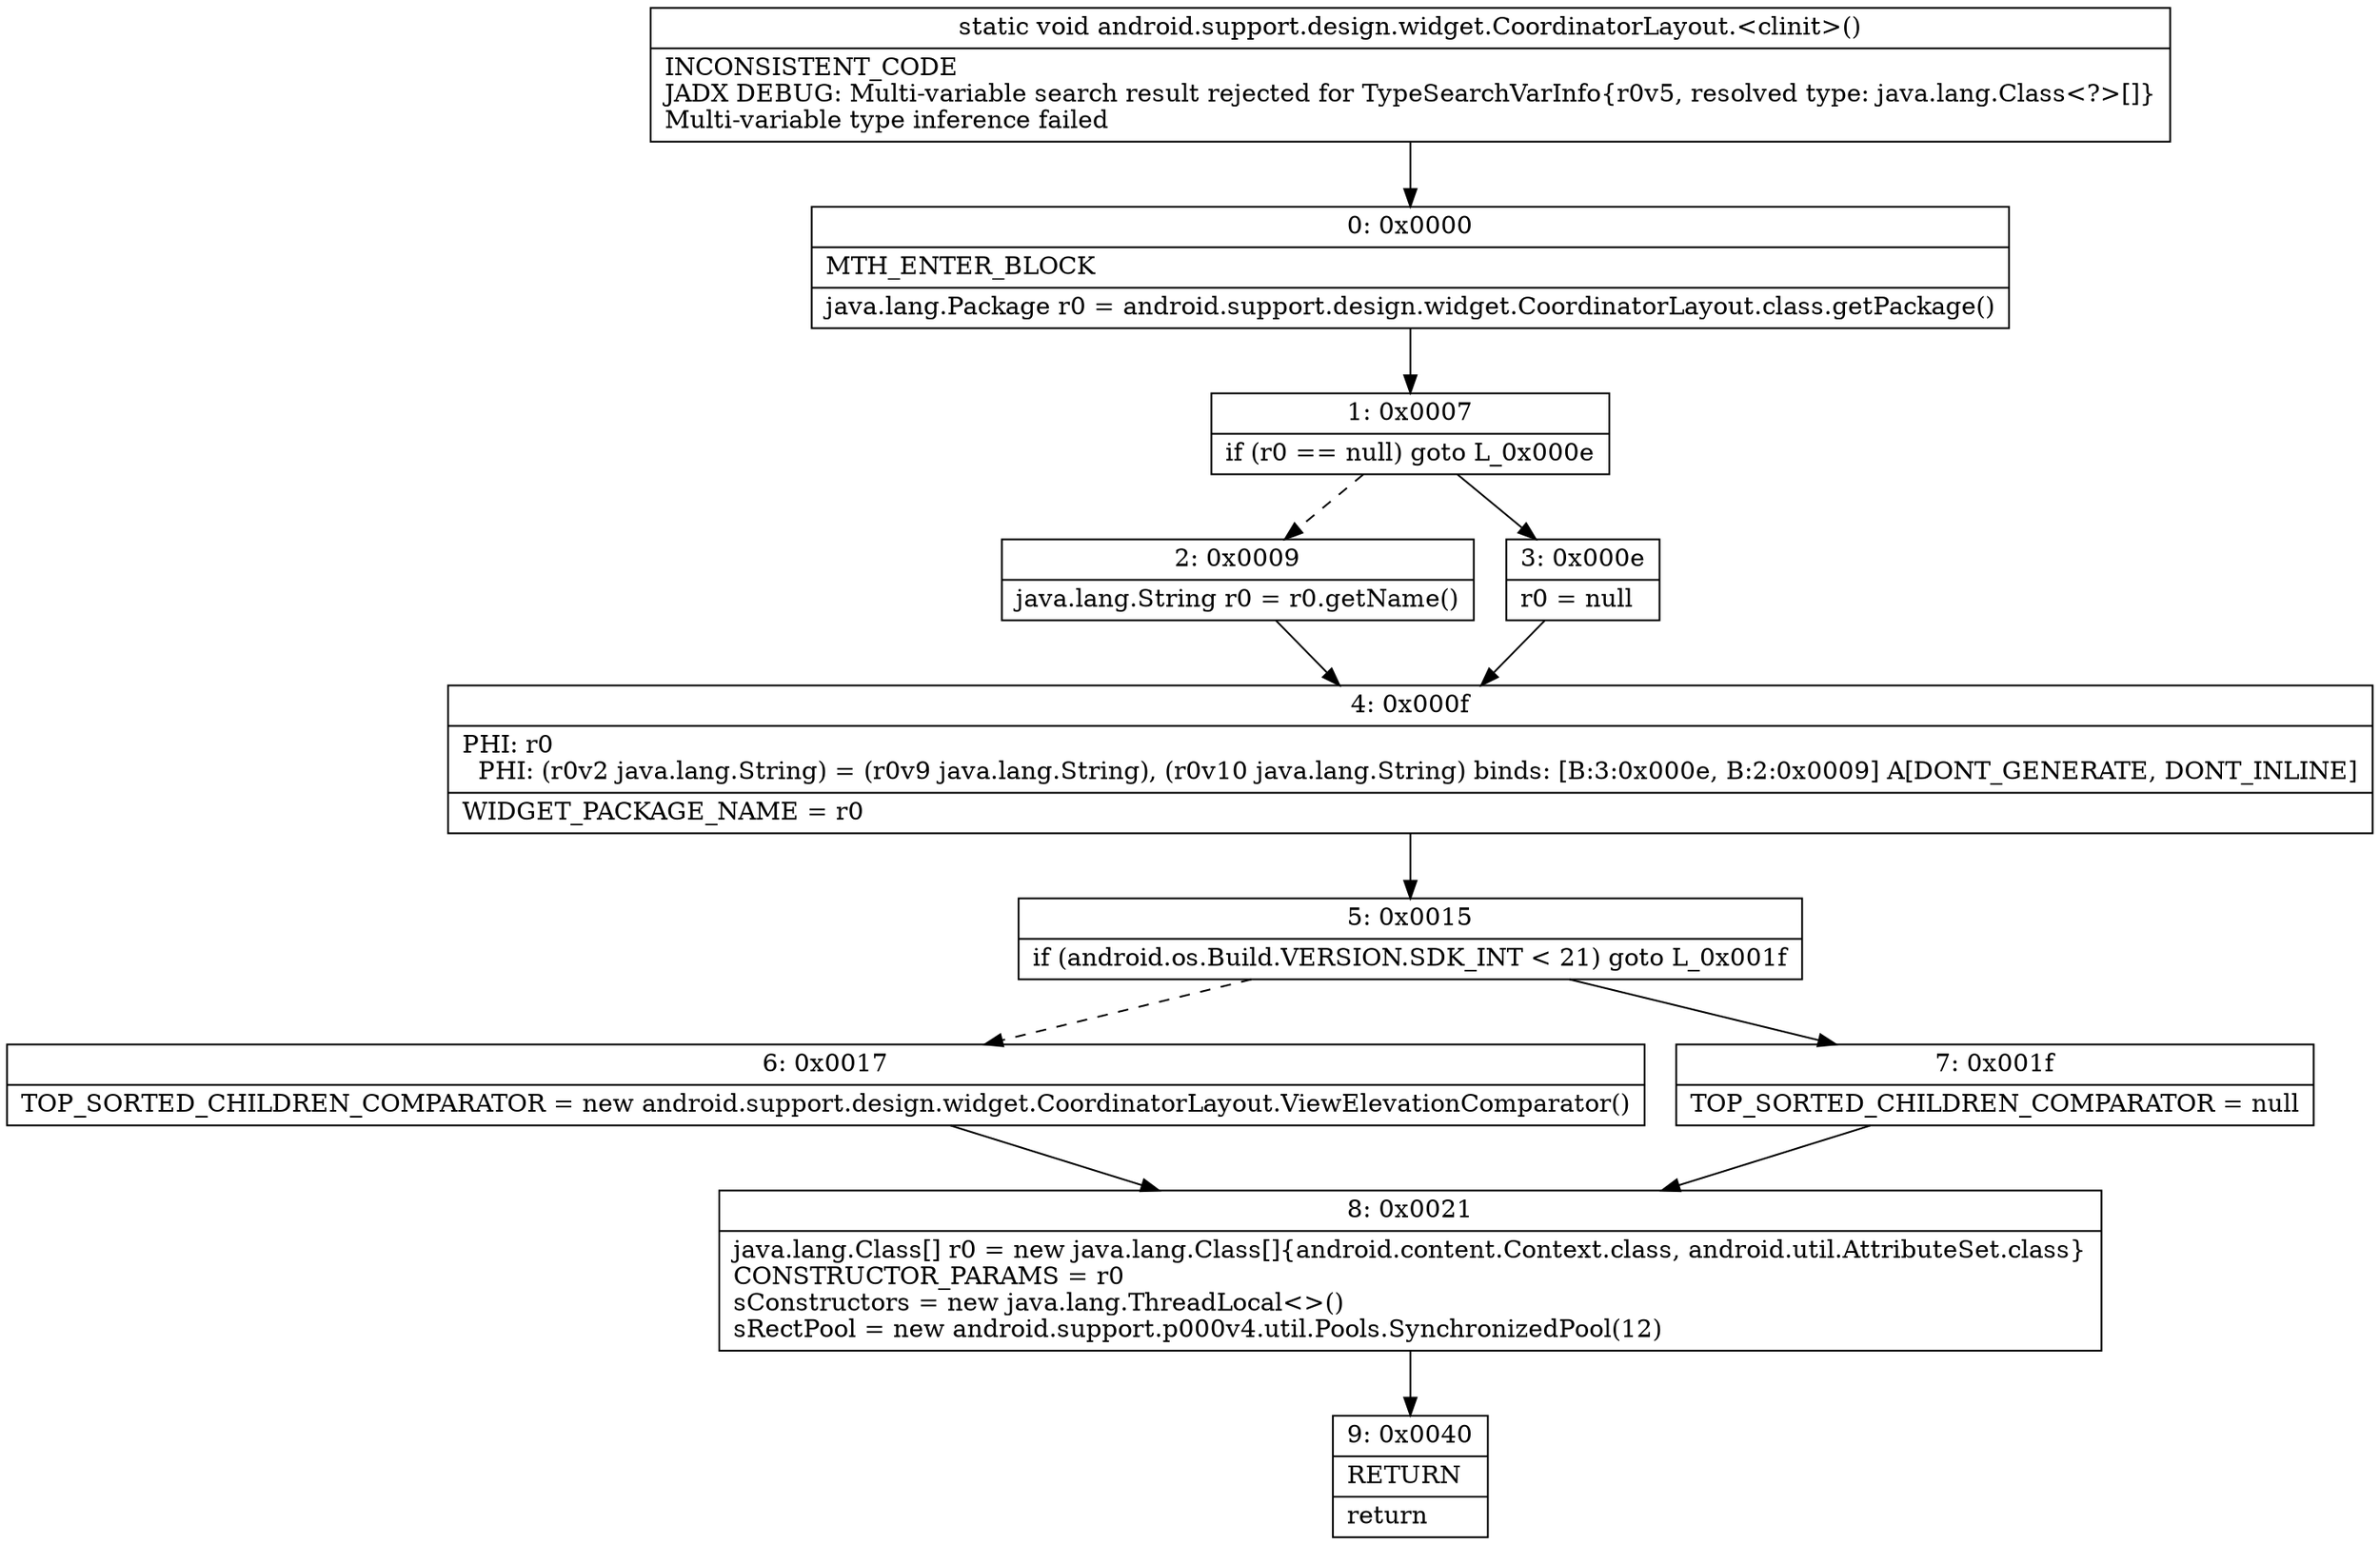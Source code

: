 digraph "CFG forandroid.support.design.widget.CoordinatorLayout.\<clinit\>()V" {
Node_0 [shape=record,label="{0\:\ 0x0000|MTH_ENTER_BLOCK\l|java.lang.Package r0 = android.support.design.widget.CoordinatorLayout.class.getPackage()\l}"];
Node_1 [shape=record,label="{1\:\ 0x0007|if (r0 == null) goto L_0x000e\l}"];
Node_2 [shape=record,label="{2\:\ 0x0009|java.lang.String r0 = r0.getName()\l}"];
Node_3 [shape=record,label="{3\:\ 0x000e|r0 = null\l}"];
Node_4 [shape=record,label="{4\:\ 0x000f|PHI: r0 \l  PHI: (r0v2 java.lang.String) = (r0v9 java.lang.String), (r0v10 java.lang.String) binds: [B:3:0x000e, B:2:0x0009] A[DONT_GENERATE, DONT_INLINE]\l|WIDGET_PACKAGE_NAME = r0\l}"];
Node_5 [shape=record,label="{5\:\ 0x0015|if (android.os.Build.VERSION.SDK_INT \< 21) goto L_0x001f\l}"];
Node_6 [shape=record,label="{6\:\ 0x0017|TOP_SORTED_CHILDREN_COMPARATOR = new android.support.design.widget.CoordinatorLayout.ViewElevationComparator()\l}"];
Node_7 [shape=record,label="{7\:\ 0x001f|TOP_SORTED_CHILDREN_COMPARATOR = null\l}"];
Node_8 [shape=record,label="{8\:\ 0x0021|java.lang.Class[] r0 = new java.lang.Class[]\{android.content.Context.class, android.util.AttributeSet.class\}\lCONSTRUCTOR_PARAMS = r0\lsConstructors = new java.lang.ThreadLocal\<\>()\lsRectPool = new android.support.p000v4.util.Pools.SynchronizedPool(12)\l}"];
Node_9 [shape=record,label="{9\:\ 0x0040|RETURN\l|return\l}"];
MethodNode[shape=record,label="{static void android.support.design.widget.CoordinatorLayout.\<clinit\>()  | INCONSISTENT_CODE\lJADX DEBUG: Multi\-variable search result rejected for TypeSearchVarInfo\{r0v5, resolved type: java.lang.Class\<?\>[]\}\lMulti\-variable type inference failed\l}"];
MethodNode -> Node_0;
Node_0 -> Node_1;
Node_1 -> Node_2[style=dashed];
Node_1 -> Node_3;
Node_2 -> Node_4;
Node_3 -> Node_4;
Node_4 -> Node_5;
Node_5 -> Node_6[style=dashed];
Node_5 -> Node_7;
Node_6 -> Node_8;
Node_7 -> Node_8;
Node_8 -> Node_9;
}

